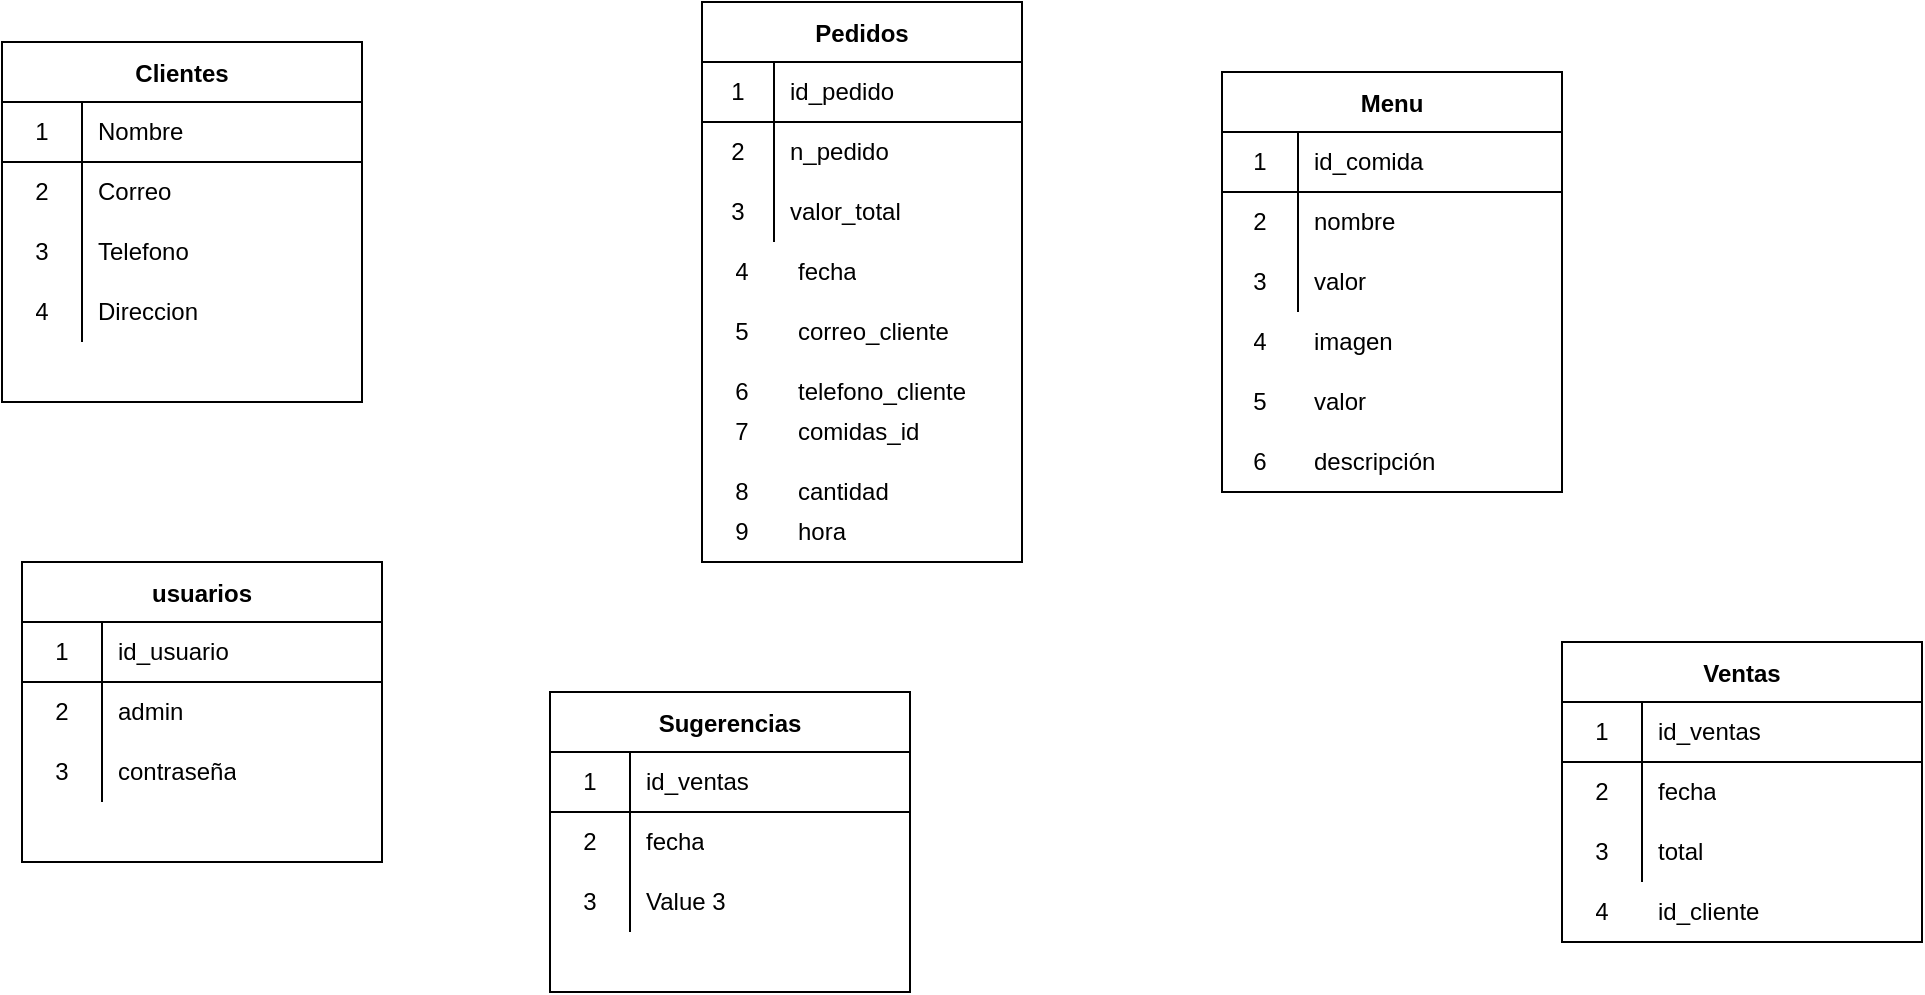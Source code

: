 <mxfile version="15.1.1" type="github">
  <diagram id="-BG7lShjrqYhN6u9oOaw" name="Page-1">
    <mxGraphModel dx="2249" dy="746" grid="1" gridSize="10" guides="1" tooltips="1" connect="1" arrows="1" fold="1" page="1" pageScale="1" pageWidth="827" pageHeight="1169" math="0" shadow="0">
      <root>
        <mxCell id="0" />
        <mxCell id="1" parent="0" />
        <mxCell id="8oxBCnsaLcjRv4_HyD2p-2" value="Pedidos" style="shape=table;startSize=30;container=1;collapsible=0;childLayout=tableLayout;fixedRows=1;rowLines=0;fontStyle=1;align=center;pointerEvents=1;" parent="1" vertex="1">
          <mxGeometry x="310" y="90" width="160" height="280" as="geometry" />
        </mxCell>
        <mxCell id="8oxBCnsaLcjRv4_HyD2p-3" value="" style="shape=partialRectangle;html=1;whiteSpace=wrap;collapsible=0;dropTarget=0;pointerEvents=1;fillColor=none;top=0;left=0;bottom=1;right=0;points=[[0,0.5],[1,0.5]];portConstraint=eastwest;" parent="8oxBCnsaLcjRv4_HyD2p-2" vertex="1">
          <mxGeometry y="30" width="160" height="30" as="geometry" />
        </mxCell>
        <mxCell id="8oxBCnsaLcjRv4_HyD2p-4" value="1" style="shape=partialRectangle;html=1;whiteSpace=wrap;connectable=0;fillColor=none;top=0;left=0;bottom=0;right=0;overflow=hidden;pointerEvents=1;" parent="8oxBCnsaLcjRv4_HyD2p-3" vertex="1">
          <mxGeometry width="36" height="30" as="geometry" />
        </mxCell>
        <mxCell id="8oxBCnsaLcjRv4_HyD2p-5" value="id_pedido" style="shape=partialRectangle;html=1;whiteSpace=wrap;connectable=0;fillColor=none;top=0;left=0;bottom=0;right=0;align=left;spacingLeft=6;overflow=hidden;pointerEvents=1;" parent="8oxBCnsaLcjRv4_HyD2p-3" vertex="1">
          <mxGeometry x="36" width="124" height="30" as="geometry" />
        </mxCell>
        <mxCell id="8oxBCnsaLcjRv4_HyD2p-6" value="" style="shape=partialRectangle;html=1;whiteSpace=wrap;collapsible=0;dropTarget=0;pointerEvents=1;fillColor=none;top=0;left=0;bottom=0;right=0;points=[[0,0.5],[1,0.5]];portConstraint=eastwest;" parent="8oxBCnsaLcjRv4_HyD2p-2" vertex="1">
          <mxGeometry y="60" width="160" height="30" as="geometry" />
        </mxCell>
        <mxCell id="8oxBCnsaLcjRv4_HyD2p-7" value="2" style="shape=partialRectangle;html=1;whiteSpace=wrap;connectable=0;fillColor=none;top=0;left=0;bottom=0;right=0;overflow=hidden;pointerEvents=1;" parent="8oxBCnsaLcjRv4_HyD2p-6" vertex="1">
          <mxGeometry width="36" height="30" as="geometry" />
        </mxCell>
        <mxCell id="8oxBCnsaLcjRv4_HyD2p-8" value="n_pedido" style="shape=partialRectangle;html=1;whiteSpace=wrap;connectable=0;fillColor=none;top=0;left=0;bottom=0;right=0;align=left;spacingLeft=6;overflow=hidden;pointerEvents=1;" parent="8oxBCnsaLcjRv4_HyD2p-6" vertex="1">
          <mxGeometry x="36" width="124" height="30" as="geometry" />
        </mxCell>
        <mxCell id="8oxBCnsaLcjRv4_HyD2p-9" value="" style="shape=partialRectangle;html=1;whiteSpace=wrap;collapsible=0;dropTarget=0;pointerEvents=1;fillColor=none;top=0;left=0;bottom=0;right=0;points=[[0,0.5],[1,0.5]];portConstraint=eastwest;" parent="8oxBCnsaLcjRv4_HyD2p-2" vertex="1">
          <mxGeometry y="90" width="160" height="30" as="geometry" />
        </mxCell>
        <mxCell id="8oxBCnsaLcjRv4_HyD2p-10" value="3" style="shape=partialRectangle;html=1;whiteSpace=wrap;connectable=0;fillColor=none;top=0;left=0;bottom=0;right=0;overflow=hidden;pointerEvents=1;" parent="8oxBCnsaLcjRv4_HyD2p-9" vertex="1">
          <mxGeometry width="36" height="30" as="geometry" />
        </mxCell>
        <mxCell id="8oxBCnsaLcjRv4_HyD2p-11" value="valor_total" style="shape=partialRectangle;html=1;whiteSpace=wrap;connectable=0;fillColor=none;top=0;left=0;bottom=0;right=0;align=left;spacingLeft=6;overflow=hidden;pointerEvents=1;" parent="8oxBCnsaLcjRv4_HyD2p-9" vertex="1">
          <mxGeometry x="36" width="124" height="30" as="geometry" />
        </mxCell>
        <mxCell id="8oxBCnsaLcjRv4_HyD2p-12" value="Menu" style="shape=table;startSize=30;container=1;collapsible=0;childLayout=tableLayout;fixedRows=1;rowLines=0;fontStyle=1;align=center;pointerEvents=1;" parent="1" vertex="1">
          <mxGeometry x="570" y="125" width="170" height="210" as="geometry" />
        </mxCell>
        <mxCell id="8oxBCnsaLcjRv4_HyD2p-13" value="" style="shape=partialRectangle;html=1;whiteSpace=wrap;collapsible=0;dropTarget=0;pointerEvents=1;fillColor=none;top=0;left=0;bottom=1;right=0;points=[[0,0.5],[1,0.5]];portConstraint=eastwest;" parent="8oxBCnsaLcjRv4_HyD2p-12" vertex="1">
          <mxGeometry y="30" width="170" height="30" as="geometry" />
        </mxCell>
        <mxCell id="8oxBCnsaLcjRv4_HyD2p-14" value="1" style="shape=partialRectangle;html=1;whiteSpace=wrap;connectable=0;fillColor=none;top=0;left=0;bottom=0;right=0;overflow=hidden;pointerEvents=1;" parent="8oxBCnsaLcjRv4_HyD2p-13" vertex="1">
          <mxGeometry width="38" height="30" as="geometry" />
        </mxCell>
        <mxCell id="8oxBCnsaLcjRv4_HyD2p-15" value="id_comida" style="shape=partialRectangle;html=1;whiteSpace=wrap;connectable=0;fillColor=none;top=0;left=0;bottom=0;right=0;align=left;spacingLeft=6;overflow=hidden;pointerEvents=1;" parent="8oxBCnsaLcjRv4_HyD2p-13" vertex="1">
          <mxGeometry x="38" width="132" height="30" as="geometry" />
        </mxCell>
        <mxCell id="8oxBCnsaLcjRv4_HyD2p-16" value="" style="shape=partialRectangle;html=1;whiteSpace=wrap;collapsible=0;dropTarget=0;pointerEvents=1;fillColor=none;top=0;left=0;bottom=0;right=0;points=[[0,0.5],[1,0.5]];portConstraint=eastwest;" parent="8oxBCnsaLcjRv4_HyD2p-12" vertex="1">
          <mxGeometry y="60" width="170" height="30" as="geometry" />
        </mxCell>
        <mxCell id="8oxBCnsaLcjRv4_HyD2p-17" value="2" style="shape=partialRectangle;html=1;whiteSpace=wrap;connectable=0;fillColor=none;top=0;left=0;bottom=0;right=0;overflow=hidden;pointerEvents=1;" parent="8oxBCnsaLcjRv4_HyD2p-16" vertex="1">
          <mxGeometry width="38" height="30" as="geometry" />
        </mxCell>
        <mxCell id="8oxBCnsaLcjRv4_HyD2p-18" value="nombre" style="shape=partialRectangle;html=1;whiteSpace=wrap;connectable=0;fillColor=none;top=0;left=0;bottom=0;right=0;align=left;spacingLeft=6;overflow=hidden;pointerEvents=1;" parent="8oxBCnsaLcjRv4_HyD2p-16" vertex="1">
          <mxGeometry x="38" width="132" height="30" as="geometry" />
        </mxCell>
        <mxCell id="8oxBCnsaLcjRv4_HyD2p-19" value="" style="shape=partialRectangle;html=1;whiteSpace=wrap;collapsible=0;dropTarget=0;pointerEvents=1;fillColor=none;top=0;left=0;bottom=0;right=0;points=[[0,0.5],[1,0.5]];portConstraint=eastwest;" parent="8oxBCnsaLcjRv4_HyD2p-12" vertex="1">
          <mxGeometry y="90" width="170" height="30" as="geometry" />
        </mxCell>
        <mxCell id="8oxBCnsaLcjRv4_HyD2p-20" value="3" style="shape=partialRectangle;html=1;whiteSpace=wrap;connectable=0;fillColor=none;top=0;left=0;bottom=0;right=0;overflow=hidden;pointerEvents=1;" parent="8oxBCnsaLcjRv4_HyD2p-19" vertex="1">
          <mxGeometry width="38" height="30" as="geometry" />
        </mxCell>
        <mxCell id="8oxBCnsaLcjRv4_HyD2p-21" value="valor" style="shape=partialRectangle;html=1;whiteSpace=wrap;connectable=0;fillColor=none;top=0;left=0;bottom=0;right=0;align=left;spacingLeft=6;overflow=hidden;pointerEvents=1;" parent="8oxBCnsaLcjRv4_HyD2p-19" vertex="1">
          <mxGeometry x="38" width="132" height="30" as="geometry" />
        </mxCell>
        <mxCell id="8oxBCnsaLcjRv4_HyD2p-22" value="usuarios" style="shape=table;startSize=30;container=1;collapsible=0;childLayout=tableLayout;fixedRows=1;rowLines=0;fontStyle=1;align=center;pointerEvents=1;" parent="1" vertex="1">
          <mxGeometry x="-30" y="370" width="180" height="150" as="geometry" />
        </mxCell>
        <mxCell id="8oxBCnsaLcjRv4_HyD2p-23" value="" style="shape=partialRectangle;html=1;whiteSpace=wrap;collapsible=0;dropTarget=0;pointerEvents=1;fillColor=none;top=0;left=0;bottom=1;right=0;points=[[0,0.5],[1,0.5]];portConstraint=eastwest;" parent="8oxBCnsaLcjRv4_HyD2p-22" vertex="1">
          <mxGeometry y="30" width="180" height="30" as="geometry" />
        </mxCell>
        <mxCell id="8oxBCnsaLcjRv4_HyD2p-24" value="1" style="shape=partialRectangle;html=1;whiteSpace=wrap;connectable=0;fillColor=none;top=0;left=0;bottom=0;right=0;overflow=hidden;pointerEvents=1;" parent="8oxBCnsaLcjRv4_HyD2p-23" vertex="1">
          <mxGeometry width="40" height="30" as="geometry" />
        </mxCell>
        <mxCell id="8oxBCnsaLcjRv4_HyD2p-25" value="id_usuario" style="shape=partialRectangle;html=1;whiteSpace=wrap;connectable=0;fillColor=none;top=0;left=0;bottom=0;right=0;align=left;spacingLeft=6;overflow=hidden;pointerEvents=1;" parent="8oxBCnsaLcjRv4_HyD2p-23" vertex="1">
          <mxGeometry x="40" width="140" height="30" as="geometry" />
        </mxCell>
        <mxCell id="8oxBCnsaLcjRv4_HyD2p-26" value="" style="shape=partialRectangle;html=1;whiteSpace=wrap;collapsible=0;dropTarget=0;pointerEvents=1;fillColor=none;top=0;left=0;bottom=0;right=0;points=[[0,0.5],[1,0.5]];portConstraint=eastwest;" parent="8oxBCnsaLcjRv4_HyD2p-22" vertex="1">
          <mxGeometry y="60" width="180" height="30" as="geometry" />
        </mxCell>
        <mxCell id="8oxBCnsaLcjRv4_HyD2p-27" value="2" style="shape=partialRectangle;html=1;whiteSpace=wrap;connectable=0;fillColor=none;top=0;left=0;bottom=0;right=0;overflow=hidden;pointerEvents=1;" parent="8oxBCnsaLcjRv4_HyD2p-26" vertex="1">
          <mxGeometry width="40" height="30" as="geometry" />
        </mxCell>
        <mxCell id="8oxBCnsaLcjRv4_HyD2p-28" value="admin" style="shape=partialRectangle;html=1;whiteSpace=wrap;connectable=0;fillColor=none;top=0;left=0;bottom=0;right=0;align=left;spacingLeft=6;overflow=hidden;pointerEvents=1;" parent="8oxBCnsaLcjRv4_HyD2p-26" vertex="1">
          <mxGeometry x="40" width="140" height="30" as="geometry" />
        </mxCell>
        <mxCell id="8oxBCnsaLcjRv4_HyD2p-29" value="" style="shape=partialRectangle;html=1;whiteSpace=wrap;collapsible=0;dropTarget=0;pointerEvents=1;fillColor=none;top=0;left=0;bottom=0;right=0;points=[[0,0.5],[1,0.5]];portConstraint=eastwest;" parent="8oxBCnsaLcjRv4_HyD2p-22" vertex="1">
          <mxGeometry y="90" width="180" height="30" as="geometry" />
        </mxCell>
        <mxCell id="8oxBCnsaLcjRv4_HyD2p-30" value="3" style="shape=partialRectangle;html=1;whiteSpace=wrap;connectable=0;fillColor=none;top=0;left=0;bottom=0;right=0;overflow=hidden;pointerEvents=1;" parent="8oxBCnsaLcjRv4_HyD2p-29" vertex="1">
          <mxGeometry width="40" height="30" as="geometry" />
        </mxCell>
        <mxCell id="8oxBCnsaLcjRv4_HyD2p-31" value="contraseña" style="shape=partialRectangle;html=1;whiteSpace=wrap;connectable=0;fillColor=none;top=0;left=0;bottom=0;right=0;align=left;spacingLeft=6;overflow=hidden;pointerEvents=1;" parent="8oxBCnsaLcjRv4_HyD2p-29" vertex="1">
          <mxGeometry x="40" width="140" height="30" as="geometry" />
        </mxCell>
        <mxCell id="8oxBCnsaLcjRv4_HyD2p-35" value="" style="shape=partialRectangle;html=1;whiteSpace=wrap;collapsible=0;dropTarget=0;pointerEvents=1;fillColor=none;top=0;left=0;bottom=0;right=0;points=[[0,0.5],[1,0.5]];portConstraint=eastwest;" parent="1" vertex="1">
          <mxGeometry x="570" y="245" width="170" height="30" as="geometry" />
        </mxCell>
        <mxCell id="8oxBCnsaLcjRv4_HyD2p-36" value="4" style="shape=partialRectangle;html=1;whiteSpace=wrap;connectable=0;fillColor=none;top=0;left=0;bottom=0;right=0;overflow=hidden;pointerEvents=1;" parent="8oxBCnsaLcjRv4_HyD2p-35" vertex="1">
          <mxGeometry width="38" height="30" as="geometry" />
        </mxCell>
        <mxCell id="8oxBCnsaLcjRv4_HyD2p-37" value="imagen" style="shape=partialRectangle;html=1;whiteSpace=wrap;connectable=0;fillColor=none;top=0;left=0;bottom=0;right=0;align=left;spacingLeft=6;overflow=hidden;pointerEvents=1;" parent="8oxBCnsaLcjRv4_HyD2p-35" vertex="1">
          <mxGeometry x="38" width="132" height="30" as="geometry" />
        </mxCell>
        <mxCell id="8oxBCnsaLcjRv4_HyD2p-38" value="" style="shape=partialRectangle;html=1;whiteSpace=wrap;collapsible=0;dropTarget=0;pointerEvents=1;fillColor=none;top=0;left=0;bottom=0;right=0;points=[[0,0.5],[1,0.5]];portConstraint=eastwest;" parent="1" vertex="1">
          <mxGeometry x="570" y="275" width="170" height="30" as="geometry" />
        </mxCell>
        <mxCell id="8oxBCnsaLcjRv4_HyD2p-39" value="5" style="shape=partialRectangle;html=1;whiteSpace=wrap;connectable=0;fillColor=none;top=0;left=0;bottom=0;right=0;overflow=hidden;pointerEvents=1;" parent="8oxBCnsaLcjRv4_HyD2p-38" vertex="1">
          <mxGeometry width="38" height="30" as="geometry" />
        </mxCell>
        <mxCell id="8oxBCnsaLcjRv4_HyD2p-40" value="valor" style="shape=partialRectangle;html=1;whiteSpace=wrap;connectable=0;fillColor=none;top=0;left=0;bottom=0;right=0;align=left;spacingLeft=6;overflow=hidden;pointerEvents=1;" parent="8oxBCnsaLcjRv4_HyD2p-38" vertex="1">
          <mxGeometry x="38" width="132" height="30" as="geometry" />
        </mxCell>
        <mxCell id="8oxBCnsaLcjRv4_HyD2p-44" value="" style="shape=partialRectangle;html=1;whiteSpace=wrap;collapsible=0;dropTarget=0;pointerEvents=1;fillColor=none;top=0;left=0;bottom=0;right=0;points=[[0,0.5],[1,0.5]];portConstraint=eastwest;" parent="1" vertex="1">
          <mxGeometry x="310" y="240" width="180" height="30" as="geometry" />
        </mxCell>
        <mxCell id="8oxBCnsaLcjRv4_HyD2p-45" value="5" style="shape=partialRectangle;html=1;whiteSpace=wrap;connectable=0;fillColor=none;top=0;left=0;bottom=0;right=0;overflow=hidden;pointerEvents=1;" parent="8oxBCnsaLcjRv4_HyD2p-44" vertex="1">
          <mxGeometry width="40" height="30" as="geometry" />
        </mxCell>
        <mxCell id="8oxBCnsaLcjRv4_HyD2p-46" value="correo_cliente" style="shape=partialRectangle;html=1;whiteSpace=wrap;connectable=0;fillColor=none;top=0;left=0;bottom=0;right=0;align=left;spacingLeft=6;overflow=hidden;pointerEvents=1;" parent="8oxBCnsaLcjRv4_HyD2p-44" vertex="1">
          <mxGeometry x="40" width="140" height="30" as="geometry" />
        </mxCell>
        <mxCell id="8oxBCnsaLcjRv4_HyD2p-47" value="" style="shape=partialRectangle;html=1;whiteSpace=wrap;collapsible=0;dropTarget=0;pointerEvents=1;fillColor=none;top=0;left=0;bottom=0;right=0;points=[[0,0.5],[1,0.5]];portConstraint=eastwest;" parent="1" vertex="1">
          <mxGeometry x="310" y="270" width="180" height="30" as="geometry" />
        </mxCell>
        <mxCell id="8oxBCnsaLcjRv4_HyD2p-48" value="6" style="shape=partialRectangle;html=1;whiteSpace=wrap;connectable=0;fillColor=none;top=0;left=0;bottom=0;right=0;overflow=hidden;pointerEvents=1;" parent="8oxBCnsaLcjRv4_HyD2p-47" vertex="1">
          <mxGeometry width="40" height="30" as="geometry" />
        </mxCell>
        <mxCell id="8oxBCnsaLcjRv4_HyD2p-49" value="telefono_cliente" style="shape=partialRectangle;html=1;whiteSpace=wrap;connectable=0;fillColor=none;top=0;left=0;bottom=0;right=0;align=left;spacingLeft=6;overflow=hidden;pointerEvents=1;" parent="8oxBCnsaLcjRv4_HyD2p-47" vertex="1">
          <mxGeometry x="40" width="140" height="30" as="geometry" />
        </mxCell>
        <mxCell id="8oxBCnsaLcjRv4_HyD2p-60" value="" style="shape=partialRectangle;html=1;whiteSpace=wrap;collapsible=0;dropTarget=0;pointerEvents=1;fillColor=none;top=0;left=0;bottom=0;right=0;points=[[0,0.5],[1,0.5]];portConstraint=eastwest;" parent="1" vertex="1">
          <mxGeometry x="310" y="290" width="180" height="30" as="geometry" />
        </mxCell>
        <mxCell id="8oxBCnsaLcjRv4_HyD2p-61" value="7" style="shape=partialRectangle;html=1;whiteSpace=wrap;connectable=0;fillColor=none;top=0;left=0;bottom=0;right=0;overflow=hidden;pointerEvents=1;" parent="8oxBCnsaLcjRv4_HyD2p-60" vertex="1">
          <mxGeometry width="40" height="30" as="geometry" />
        </mxCell>
        <mxCell id="8oxBCnsaLcjRv4_HyD2p-62" value="comidas_id" style="shape=partialRectangle;html=1;whiteSpace=wrap;connectable=0;fillColor=none;top=0;left=0;bottom=0;right=0;align=left;spacingLeft=6;overflow=hidden;pointerEvents=1;" parent="8oxBCnsaLcjRv4_HyD2p-60" vertex="1">
          <mxGeometry x="40" width="140" height="30" as="geometry" />
        </mxCell>
        <mxCell id="8oxBCnsaLcjRv4_HyD2p-63" value="" style="shape=partialRectangle;html=1;whiteSpace=wrap;collapsible=0;dropTarget=0;pointerEvents=1;fillColor=none;top=0;left=0;bottom=0;right=0;points=[[0,0.5],[1,0.5]];portConstraint=eastwest;" parent="1" vertex="1">
          <mxGeometry x="570" y="305" width="170" height="30" as="geometry" />
        </mxCell>
        <mxCell id="8oxBCnsaLcjRv4_HyD2p-64" value="6" style="shape=partialRectangle;html=1;whiteSpace=wrap;connectable=0;fillColor=none;top=0;left=0;bottom=0;right=0;overflow=hidden;pointerEvents=1;" parent="8oxBCnsaLcjRv4_HyD2p-63" vertex="1">
          <mxGeometry width="38" height="30" as="geometry" />
        </mxCell>
        <mxCell id="8oxBCnsaLcjRv4_HyD2p-65" value="descripción" style="shape=partialRectangle;html=1;whiteSpace=wrap;connectable=0;fillColor=none;top=0;left=0;bottom=0;right=0;align=left;spacingLeft=6;overflow=hidden;pointerEvents=1;" parent="8oxBCnsaLcjRv4_HyD2p-63" vertex="1">
          <mxGeometry x="38" width="132" height="30" as="geometry" />
        </mxCell>
        <mxCell id="8oxBCnsaLcjRv4_HyD2p-66" value="" style="shape=partialRectangle;html=1;whiteSpace=wrap;collapsible=0;dropTarget=0;pointerEvents=1;fillColor=none;top=0;left=0;bottom=0;right=0;points=[[0,0.5],[1,0.5]];portConstraint=eastwest;" parent="1" vertex="1">
          <mxGeometry x="310" y="320" width="180" height="30" as="geometry" />
        </mxCell>
        <mxCell id="8oxBCnsaLcjRv4_HyD2p-67" value="8" style="shape=partialRectangle;html=1;whiteSpace=wrap;connectable=0;fillColor=none;top=0;left=0;bottom=0;right=0;overflow=hidden;pointerEvents=1;" parent="8oxBCnsaLcjRv4_HyD2p-66" vertex="1">
          <mxGeometry width="40" height="30" as="geometry" />
        </mxCell>
        <mxCell id="8oxBCnsaLcjRv4_HyD2p-68" value="cantidad" style="shape=partialRectangle;html=1;whiteSpace=wrap;connectable=0;fillColor=none;top=0;left=0;bottom=0;right=0;align=left;spacingLeft=6;overflow=hidden;pointerEvents=1;" parent="8oxBCnsaLcjRv4_HyD2p-66" vertex="1">
          <mxGeometry x="40" width="140" height="30" as="geometry" />
        </mxCell>
        <mxCell id="8oxBCnsaLcjRv4_HyD2p-69" value="Ventas" style="shape=table;startSize=30;container=1;collapsible=0;childLayout=tableLayout;fixedRows=1;rowLines=0;fontStyle=1;align=center;pointerEvents=1;" parent="1" vertex="1">
          <mxGeometry x="740" y="410" width="180" height="150" as="geometry" />
        </mxCell>
        <mxCell id="8oxBCnsaLcjRv4_HyD2p-70" value="" style="shape=partialRectangle;html=1;whiteSpace=wrap;collapsible=0;dropTarget=0;pointerEvents=1;fillColor=none;top=0;left=0;bottom=1;right=0;points=[[0,0.5],[1,0.5]];portConstraint=eastwest;" parent="8oxBCnsaLcjRv4_HyD2p-69" vertex="1">
          <mxGeometry y="30" width="180" height="30" as="geometry" />
        </mxCell>
        <mxCell id="8oxBCnsaLcjRv4_HyD2p-71" value="1" style="shape=partialRectangle;html=1;whiteSpace=wrap;connectable=0;fillColor=none;top=0;left=0;bottom=0;right=0;overflow=hidden;pointerEvents=1;" parent="8oxBCnsaLcjRv4_HyD2p-70" vertex="1">
          <mxGeometry width="40" height="30" as="geometry" />
        </mxCell>
        <mxCell id="8oxBCnsaLcjRv4_HyD2p-72" value="id_ventas" style="shape=partialRectangle;html=1;whiteSpace=wrap;connectable=0;fillColor=none;top=0;left=0;bottom=0;right=0;align=left;spacingLeft=6;overflow=hidden;pointerEvents=1;" parent="8oxBCnsaLcjRv4_HyD2p-70" vertex="1">
          <mxGeometry x="40" width="140" height="30" as="geometry" />
        </mxCell>
        <mxCell id="8oxBCnsaLcjRv4_HyD2p-73" value="" style="shape=partialRectangle;html=1;whiteSpace=wrap;collapsible=0;dropTarget=0;pointerEvents=1;fillColor=none;top=0;left=0;bottom=0;right=0;points=[[0,0.5],[1,0.5]];portConstraint=eastwest;" parent="8oxBCnsaLcjRv4_HyD2p-69" vertex="1">
          <mxGeometry y="60" width="180" height="30" as="geometry" />
        </mxCell>
        <mxCell id="8oxBCnsaLcjRv4_HyD2p-74" value="2" style="shape=partialRectangle;html=1;whiteSpace=wrap;connectable=0;fillColor=none;top=0;left=0;bottom=0;right=0;overflow=hidden;pointerEvents=1;" parent="8oxBCnsaLcjRv4_HyD2p-73" vertex="1">
          <mxGeometry width="40" height="30" as="geometry" />
        </mxCell>
        <mxCell id="8oxBCnsaLcjRv4_HyD2p-75" value="fecha" style="shape=partialRectangle;html=1;whiteSpace=wrap;connectable=0;fillColor=none;top=0;left=0;bottom=0;right=0;align=left;spacingLeft=6;overflow=hidden;pointerEvents=1;" parent="8oxBCnsaLcjRv4_HyD2p-73" vertex="1">
          <mxGeometry x="40" width="140" height="30" as="geometry" />
        </mxCell>
        <mxCell id="8oxBCnsaLcjRv4_HyD2p-76" value="" style="shape=partialRectangle;html=1;whiteSpace=wrap;collapsible=0;dropTarget=0;pointerEvents=1;fillColor=none;top=0;left=0;bottom=0;right=0;points=[[0,0.5],[1,0.5]];portConstraint=eastwest;" parent="8oxBCnsaLcjRv4_HyD2p-69" vertex="1">
          <mxGeometry y="90" width="180" height="30" as="geometry" />
        </mxCell>
        <mxCell id="8oxBCnsaLcjRv4_HyD2p-77" value="3" style="shape=partialRectangle;html=1;whiteSpace=wrap;connectable=0;fillColor=none;top=0;left=0;bottom=0;right=0;overflow=hidden;pointerEvents=1;" parent="8oxBCnsaLcjRv4_HyD2p-76" vertex="1">
          <mxGeometry width="40" height="30" as="geometry" />
        </mxCell>
        <mxCell id="8oxBCnsaLcjRv4_HyD2p-78" value="total" style="shape=partialRectangle;html=1;whiteSpace=wrap;connectable=0;fillColor=none;top=0;left=0;bottom=0;right=0;align=left;spacingLeft=6;overflow=hidden;pointerEvents=1;" parent="8oxBCnsaLcjRv4_HyD2p-76" vertex="1">
          <mxGeometry x="40" width="140" height="30" as="geometry" />
        </mxCell>
        <mxCell id="8oxBCnsaLcjRv4_HyD2p-79" value="" style="shape=partialRectangle;html=1;whiteSpace=wrap;collapsible=0;dropTarget=0;pointerEvents=1;fillColor=none;top=0;left=0;bottom=0;right=0;points=[[0,0.5],[1,0.5]];portConstraint=eastwest;" parent="1" vertex="1">
          <mxGeometry x="310" y="340" width="180" height="30" as="geometry" />
        </mxCell>
        <mxCell id="8oxBCnsaLcjRv4_HyD2p-80" value="9" style="shape=partialRectangle;html=1;whiteSpace=wrap;connectable=0;fillColor=none;top=0;left=0;bottom=0;right=0;overflow=hidden;pointerEvents=1;" parent="8oxBCnsaLcjRv4_HyD2p-79" vertex="1">
          <mxGeometry width="40" height="30" as="geometry" />
        </mxCell>
        <mxCell id="8oxBCnsaLcjRv4_HyD2p-81" value="hora" style="shape=partialRectangle;html=1;whiteSpace=wrap;connectable=0;fillColor=none;top=0;left=0;bottom=0;right=0;align=left;spacingLeft=6;overflow=hidden;pointerEvents=1;" parent="8oxBCnsaLcjRv4_HyD2p-79" vertex="1">
          <mxGeometry x="40" width="140" height="30" as="geometry" />
        </mxCell>
        <mxCell id="8oxBCnsaLcjRv4_HyD2p-85" value="Clientes" style="shape=table;startSize=30;container=1;collapsible=0;childLayout=tableLayout;fixedRows=1;rowLines=0;fontStyle=1;align=center;pointerEvents=1;" parent="1" vertex="1">
          <mxGeometry x="-40" y="110" width="180" height="180" as="geometry" />
        </mxCell>
        <mxCell id="8oxBCnsaLcjRv4_HyD2p-86" value="" style="shape=partialRectangle;html=1;whiteSpace=wrap;collapsible=0;dropTarget=0;pointerEvents=1;fillColor=none;top=0;left=0;bottom=1;right=0;points=[[0,0.5],[1,0.5]];portConstraint=eastwest;" parent="8oxBCnsaLcjRv4_HyD2p-85" vertex="1">
          <mxGeometry y="30" width="180" height="30" as="geometry" />
        </mxCell>
        <mxCell id="8oxBCnsaLcjRv4_HyD2p-87" value="1" style="shape=partialRectangle;html=1;whiteSpace=wrap;connectable=0;fillColor=none;top=0;left=0;bottom=0;right=0;overflow=hidden;pointerEvents=1;" parent="8oxBCnsaLcjRv4_HyD2p-86" vertex="1">
          <mxGeometry width="40" height="30" as="geometry" />
        </mxCell>
        <mxCell id="8oxBCnsaLcjRv4_HyD2p-88" value="Nombre" style="shape=partialRectangle;html=1;whiteSpace=wrap;connectable=0;fillColor=none;top=0;left=0;bottom=0;right=0;align=left;spacingLeft=6;overflow=hidden;pointerEvents=1;" parent="8oxBCnsaLcjRv4_HyD2p-86" vertex="1">
          <mxGeometry x="40" width="140" height="30" as="geometry" />
        </mxCell>
        <mxCell id="8oxBCnsaLcjRv4_HyD2p-89" value="" style="shape=partialRectangle;html=1;whiteSpace=wrap;collapsible=0;dropTarget=0;pointerEvents=1;fillColor=none;top=0;left=0;bottom=0;right=0;points=[[0,0.5],[1,0.5]];portConstraint=eastwest;" parent="8oxBCnsaLcjRv4_HyD2p-85" vertex="1">
          <mxGeometry y="60" width="180" height="30" as="geometry" />
        </mxCell>
        <mxCell id="8oxBCnsaLcjRv4_HyD2p-90" value="2" style="shape=partialRectangle;html=1;whiteSpace=wrap;connectable=0;fillColor=none;top=0;left=0;bottom=0;right=0;overflow=hidden;pointerEvents=1;" parent="8oxBCnsaLcjRv4_HyD2p-89" vertex="1">
          <mxGeometry width="40" height="30" as="geometry" />
        </mxCell>
        <mxCell id="8oxBCnsaLcjRv4_HyD2p-91" value="Correo" style="shape=partialRectangle;html=1;whiteSpace=wrap;connectable=0;fillColor=none;top=0;left=0;bottom=0;right=0;align=left;spacingLeft=6;overflow=hidden;pointerEvents=1;" parent="8oxBCnsaLcjRv4_HyD2p-89" vertex="1">
          <mxGeometry x="40" width="140" height="30" as="geometry" />
        </mxCell>
        <mxCell id="8oxBCnsaLcjRv4_HyD2p-92" value="" style="shape=partialRectangle;html=1;whiteSpace=wrap;collapsible=0;dropTarget=0;pointerEvents=1;fillColor=none;top=0;left=0;bottom=0;right=0;points=[[0,0.5],[1,0.5]];portConstraint=eastwest;" parent="8oxBCnsaLcjRv4_HyD2p-85" vertex="1">
          <mxGeometry y="90" width="180" height="30" as="geometry" />
        </mxCell>
        <mxCell id="8oxBCnsaLcjRv4_HyD2p-93" value="3" style="shape=partialRectangle;html=1;whiteSpace=wrap;connectable=0;fillColor=none;top=0;left=0;bottom=0;right=0;overflow=hidden;pointerEvents=1;" parent="8oxBCnsaLcjRv4_HyD2p-92" vertex="1">
          <mxGeometry width="40" height="30" as="geometry" />
        </mxCell>
        <mxCell id="8oxBCnsaLcjRv4_HyD2p-94" value="Telefono" style="shape=partialRectangle;html=1;whiteSpace=wrap;connectable=0;fillColor=none;top=0;left=0;bottom=0;right=0;align=left;spacingLeft=6;overflow=hidden;pointerEvents=1;" parent="8oxBCnsaLcjRv4_HyD2p-92" vertex="1">
          <mxGeometry x="40" width="140" height="30" as="geometry" />
        </mxCell>
        <mxCell id="v3R-_dx5iLcZO-rQuWgZ-11" value="" style="shape=partialRectangle;html=1;whiteSpace=wrap;collapsible=0;dropTarget=0;pointerEvents=1;fillColor=none;top=0;left=0;bottom=0;right=0;points=[[0,0.5],[1,0.5]];portConstraint=eastwest;" parent="8oxBCnsaLcjRv4_HyD2p-85" vertex="1">
          <mxGeometry y="120" width="180" height="30" as="geometry" />
        </mxCell>
        <mxCell id="v3R-_dx5iLcZO-rQuWgZ-12" value="4" style="shape=partialRectangle;html=1;whiteSpace=wrap;connectable=0;fillColor=none;top=0;left=0;bottom=0;right=0;overflow=hidden;pointerEvents=1;" parent="v3R-_dx5iLcZO-rQuWgZ-11" vertex="1">
          <mxGeometry width="40" height="30" as="geometry" />
        </mxCell>
        <mxCell id="v3R-_dx5iLcZO-rQuWgZ-13" value="Direccion" style="shape=partialRectangle;html=1;whiteSpace=wrap;connectable=0;fillColor=none;top=0;left=0;bottom=0;right=0;align=left;spacingLeft=6;overflow=hidden;pointerEvents=1;" parent="v3R-_dx5iLcZO-rQuWgZ-11" vertex="1">
          <mxGeometry x="40" width="140" height="30" as="geometry" />
        </mxCell>
        <mxCell id="v3R-_dx5iLcZO-rQuWgZ-1" value="Sugerencias" style="shape=table;startSize=30;container=1;collapsible=0;childLayout=tableLayout;fixedRows=1;rowLines=0;fontStyle=1;align=center;pointerEvents=1;" parent="1" vertex="1">
          <mxGeometry x="234" y="435" width="180" height="150" as="geometry" />
        </mxCell>
        <mxCell id="v3R-_dx5iLcZO-rQuWgZ-2" value="" style="shape=partialRectangle;html=1;whiteSpace=wrap;collapsible=0;dropTarget=0;pointerEvents=1;fillColor=none;top=0;left=0;bottom=1;right=0;points=[[0,0.5],[1,0.5]];portConstraint=eastwest;" parent="v3R-_dx5iLcZO-rQuWgZ-1" vertex="1">
          <mxGeometry y="30" width="180" height="30" as="geometry" />
        </mxCell>
        <mxCell id="v3R-_dx5iLcZO-rQuWgZ-3" value="1" style="shape=partialRectangle;html=1;whiteSpace=wrap;connectable=0;fillColor=none;top=0;left=0;bottom=0;right=0;overflow=hidden;pointerEvents=1;" parent="v3R-_dx5iLcZO-rQuWgZ-2" vertex="1">
          <mxGeometry width="40" height="30" as="geometry" />
        </mxCell>
        <mxCell id="v3R-_dx5iLcZO-rQuWgZ-4" value="id_ventas" style="shape=partialRectangle;html=1;whiteSpace=wrap;connectable=0;fillColor=none;top=0;left=0;bottom=0;right=0;align=left;spacingLeft=6;overflow=hidden;pointerEvents=1;" parent="v3R-_dx5iLcZO-rQuWgZ-2" vertex="1">
          <mxGeometry x="40" width="140" height="30" as="geometry" />
        </mxCell>
        <mxCell id="v3R-_dx5iLcZO-rQuWgZ-5" value="" style="shape=partialRectangle;html=1;whiteSpace=wrap;collapsible=0;dropTarget=0;pointerEvents=1;fillColor=none;top=0;left=0;bottom=0;right=0;points=[[0,0.5],[1,0.5]];portConstraint=eastwest;" parent="v3R-_dx5iLcZO-rQuWgZ-1" vertex="1">
          <mxGeometry y="60" width="180" height="30" as="geometry" />
        </mxCell>
        <mxCell id="v3R-_dx5iLcZO-rQuWgZ-6" value="2" style="shape=partialRectangle;html=1;whiteSpace=wrap;connectable=0;fillColor=none;top=0;left=0;bottom=0;right=0;overflow=hidden;pointerEvents=1;" parent="v3R-_dx5iLcZO-rQuWgZ-5" vertex="1">
          <mxGeometry width="40" height="30" as="geometry" />
        </mxCell>
        <mxCell id="v3R-_dx5iLcZO-rQuWgZ-7" value="fecha" style="shape=partialRectangle;html=1;whiteSpace=wrap;connectable=0;fillColor=none;top=0;left=0;bottom=0;right=0;align=left;spacingLeft=6;overflow=hidden;pointerEvents=1;" parent="v3R-_dx5iLcZO-rQuWgZ-5" vertex="1">
          <mxGeometry x="40" width="140" height="30" as="geometry" />
        </mxCell>
        <mxCell id="v3R-_dx5iLcZO-rQuWgZ-8" value="" style="shape=partialRectangle;html=1;whiteSpace=wrap;collapsible=0;dropTarget=0;pointerEvents=1;fillColor=none;top=0;left=0;bottom=0;right=0;points=[[0,0.5],[1,0.5]];portConstraint=eastwest;" parent="v3R-_dx5iLcZO-rQuWgZ-1" vertex="1">
          <mxGeometry y="90" width="180" height="30" as="geometry" />
        </mxCell>
        <mxCell id="v3R-_dx5iLcZO-rQuWgZ-9" value="3" style="shape=partialRectangle;html=1;whiteSpace=wrap;connectable=0;fillColor=none;top=0;left=0;bottom=0;right=0;overflow=hidden;pointerEvents=1;" parent="v3R-_dx5iLcZO-rQuWgZ-8" vertex="1">
          <mxGeometry width="40" height="30" as="geometry" />
        </mxCell>
        <mxCell id="v3R-_dx5iLcZO-rQuWgZ-10" value="Value 3" style="shape=partialRectangle;html=1;whiteSpace=wrap;connectable=0;fillColor=none;top=0;left=0;bottom=0;right=0;align=left;spacingLeft=6;overflow=hidden;pointerEvents=1;" parent="v3R-_dx5iLcZO-rQuWgZ-8" vertex="1">
          <mxGeometry x="40" width="140" height="30" as="geometry" />
        </mxCell>
        <mxCell id="8oxBCnsaLcjRv4_HyD2p-41" value="" style="shape=partialRectangle;html=1;whiteSpace=wrap;collapsible=0;dropTarget=0;pointerEvents=1;fillColor=none;top=0;left=0;bottom=0;right=0;points=[[0,0.5],[1,0.5]];portConstraint=eastwest;" parent="1" vertex="1">
          <mxGeometry x="310" y="210" width="180" height="30" as="geometry" />
        </mxCell>
        <mxCell id="8oxBCnsaLcjRv4_HyD2p-42" value="4" style="shape=partialRectangle;html=1;whiteSpace=wrap;connectable=0;fillColor=none;top=0;left=0;bottom=0;right=0;overflow=hidden;pointerEvents=1;" parent="8oxBCnsaLcjRv4_HyD2p-41" vertex="1">
          <mxGeometry width="40" height="30" as="geometry" />
        </mxCell>
        <mxCell id="8oxBCnsaLcjRv4_HyD2p-43" value="fecha" style="shape=partialRectangle;html=1;whiteSpace=wrap;connectable=0;fillColor=none;top=0;left=0;bottom=0;right=0;align=left;spacingLeft=6;overflow=hidden;pointerEvents=1;" parent="8oxBCnsaLcjRv4_HyD2p-41" vertex="1">
          <mxGeometry x="40" width="140" height="30" as="geometry" />
        </mxCell>
        <mxCell id="v3R-_dx5iLcZO-rQuWgZ-14" value="" style="shape=partialRectangle;html=1;whiteSpace=wrap;collapsible=0;dropTarget=0;pointerEvents=1;fillColor=none;top=0;left=0;bottom=0;right=0;points=[[0,0.5],[1,0.5]];portConstraint=eastwest;" parent="1" vertex="1">
          <mxGeometry x="740" y="530" width="180" height="30" as="geometry" />
        </mxCell>
        <mxCell id="v3R-_dx5iLcZO-rQuWgZ-15" value="4" style="shape=partialRectangle;html=1;whiteSpace=wrap;connectable=0;fillColor=none;top=0;left=0;bottom=0;right=0;overflow=hidden;pointerEvents=1;" parent="v3R-_dx5iLcZO-rQuWgZ-14" vertex="1">
          <mxGeometry width="40" height="30" as="geometry" />
        </mxCell>
        <mxCell id="v3R-_dx5iLcZO-rQuWgZ-16" value="id_cliente" style="shape=partialRectangle;html=1;whiteSpace=wrap;connectable=0;fillColor=none;top=0;left=0;bottom=0;right=0;align=left;spacingLeft=6;overflow=hidden;pointerEvents=1;" parent="v3R-_dx5iLcZO-rQuWgZ-14" vertex="1">
          <mxGeometry x="40" width="140" height="30" as="geometry" />
        </mxCell>
      </root>
    </mxGraphModel>
  </diagram>
</mxfile>

